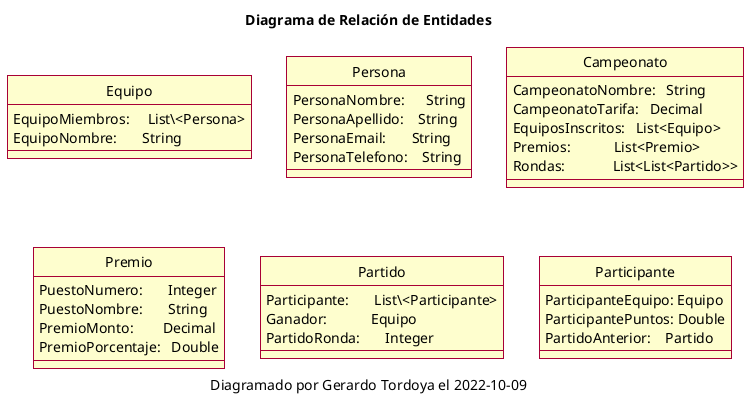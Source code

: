 /'
  @title        GESTOR DE CAMPEONATOS
  @description  Aplicación para crear, organizar y administrar campeonatos.
  @author       Gerardo Tordoya
  @date         2022-10-09
'/

@startuml GESTOR DE CAMPEONATOS

' Configuración de plantilla.
skin rose
skinparam classFontName Calibri
skinparam shadowing false

' Configuración de diagrama.
hide circle
skinparam linetype ortho

' ──────────────────────────────────────────────────────────────────────────────

title Diagrama de Relación de Entidades

' ─── OBJETOS ──────────────────────────────────────────────────────────────────

entity "Equipo" {
    EquipoMiembros:     List\<Persona>
    EquipoNombre:       String
}

entity "Persona" {
    PersonaNombre:      String
    PersonaApellido:    String
    PersonaEmail:       String
    PersonaTelefono:    String
}

entity "Campeonato" {
    CampeonatoNombre:   String
    CampeonatoTarifa:   Decimal
    EquiposInscritos:   List<Equipo>
    Premios:            List<Premio>
    Rondas:             List<List<Partido>>
}

entity "Premio" {
    PuestoNumero:       Integer
    PuestoNombre:       String
    PremioMonto:        Decimal
    PremioPorcentaje:   Double
}

' MATCHUP
entity "Partido" {
    Participante:       List\<Participante>
    Ganador:            Equipo
    PartidoRonda:       Integer
}

entity "Participante" {
    ParticipanteEquipo: Equipo
    ParticipantePuntos: Double
    PartidoAnterior:    Partido
}

' ─── RELACIONES ───────────────────────────────────────────────────────────────

'e01 ||..o{ e02
'e01 |o..o{ e03

' ──────────────────────────────────────────────────────────────────────────────

caption Diagramado por Gerardo Tordoya el 2022-10-09

' ──────────────────────────────────────────────────────────────────────────────

@enduml

